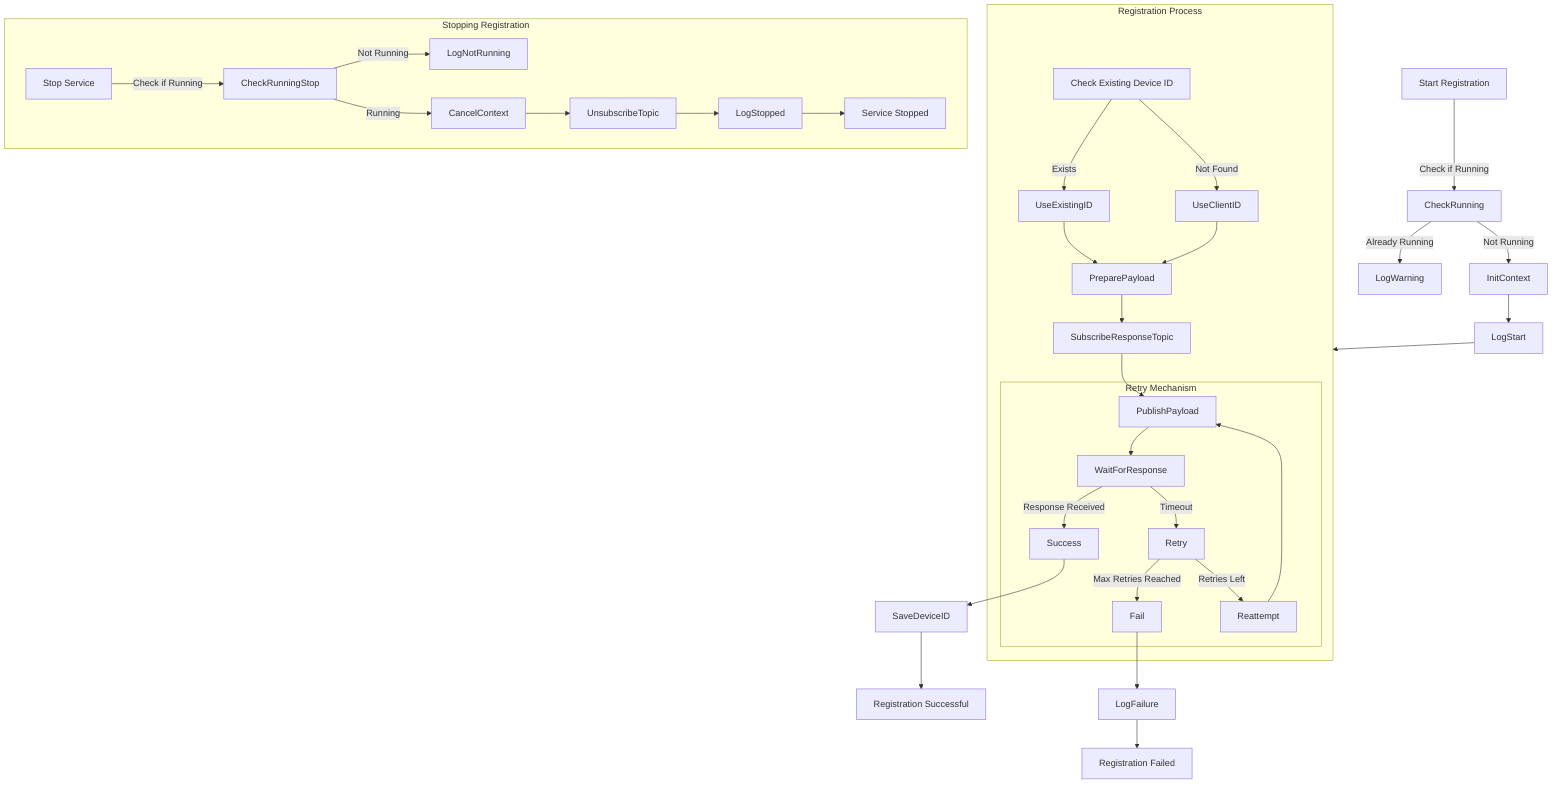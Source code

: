 graph TD;
    Start[Start Registration] -->|Check if Running| CheckRunning
    CheckRunning -->|Already Running| LogWarning
    CheckRunning -->|Not Running| InitContext
    InitContext --> LogStart
    LogStart --> RunService

    subgraph RunService[Registration Process]
        CheckDeviceID[Check Existing Device ID] -->|Exists| UseExistingID
        CheckDeviceID -->|Not Found| UseClientID
        UseExistingID --> PreparePayload
        UseClientID --> PreparePayload
        PreparePayload --> SubscribeResponseTopic
        SubscribeResponseTopic --> PublishPayload
        PublishPayload --> WaitForResponse

        subgraph RetryLoop[Retry Mechanism]
            WaitForResponse -->|Response Received| Success
            WaitForResponse -->|Timeout| Retry
            Retry -->|Max Retries Reached| Fail
            Retry -->|Retries Left| Reattempt
            Reattempt --> PublishPayload
        end
    end

    Success --> SaveDeviceID
    SaveDeviceID --> End[Registration Successful]

    Fail --> LogFailure
    LogFailure --> EndFailure[Registration Failed]

    subgraph StopService[Stopping Registration]
        Stop[Stop Service] -->|Check if Running| CheckRunningStop
        CheckRunningStop -->|Not Running| LogNotRunning
        CheckRunningStop -->|Running| CancelContext
        CancelContext --> UnsubscribeTopic
        UnsubscribeTopic --> LogStopped
        LogStopped --> EndStopped[Service Stopped]
    end
